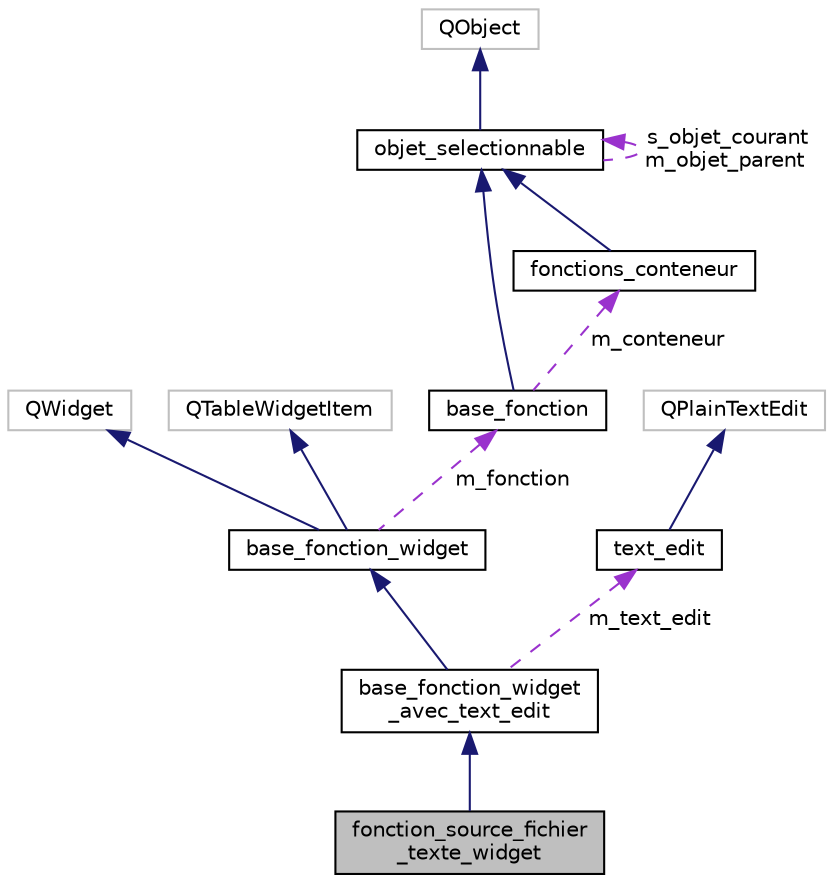 digraph "fonction_source_fichier_texte_widget"
{
  edge [fontname="Helvetica",fontsize="10",labelfontname="Helvetica",labelfontsize="10"];
  node [fontname="Helvetica",fontsize="10",shape=record];
  Node5 [label="fonction_source_fichier\l_texte_widget",height=0.2,width=0.4,color="black", fillcolor="grey75", style="filled", fontcolor="black"];
  Node6 -> Node5 [dir="back",color="midnightblue",fontsize="10",style="solid",fontname="Helvetica"];
  Node6 [label="base_fonction_widget\l_avec_text_edit",height=0.2,width=0.4,color="black", fillcolor="white", style="filled",URL="$classbase__fonction__widget__avec__text__edit.html"];
  Node7 -> Node6 [dir="back",color="midnightblue",fontsize="10",style="solid",fontname="Helvetica"];
  Node7 [label="base_fonction_widget",height=0.2,width=0.4,color="black", fillcolor="white", style="filled",URL="$classbase__fonction__widget.html"];
  Node8 -> Node7 [dir="back",color="midnightblue",fontsize="10",style="solid",fontname="Helvetica"];
  Node8 [label="QWidget",height=0.2,width=0.4,color="grey75", fillcolor="white", style="filled"];
  Node9 -> Node7 [dir="back",color="midnightblue",fontsize="10",style="solid",fontname="Helvetica"];
  Node9 [label="QTableWidgetItem",height=0.2,width=0.4,color="grey75", fillcolor="white", style="filled"];
  Node10 -> Node7 [dir="back",color="darkorchid3",fontsize="10",style="dashed",label=" m_fonction" ,fontname="Helvetica"];
  Node10 [label="base_fonction",height=0.2,width=0.4,color="black", fillcolor="white", style="filled",URL="$classbase__fonction.html",tooltip="Classe décrivant une fonction de conversion d&#39;un texte. "];
  Node11 -> Node10 [dir="back",color="midnightblue",fontsize="10",style="solid",fontname="Helvetica"];
  Node11 [label="objet_selectionnable",height=0.2,width=0.4,color="black", fillcolor="white", style="filled",URL="$classobjet__selectionnable.html"];
  Node12 -> Node11 [dir="back",color="midnightblue",fontsize="10",style="solid",fontname="Helvetica"];
  Node12 [label="QObject",height=0.2,width=0.4,color="grey75", fillcolor="white", style="filled"];
  Node11 -> Node11 [dir="back",color="darkorchid3",fontsize="10",style="dashed",label=" s_objet_courant\nm_objet_parent" ,fontname="Helvetica"];
  Node13 -> Node10 [dir="back",color="darkorchid3",fontsize="10",style="dashed",label=" m_conteneur" ,fontname="Helvetica"];
  Node13 [label="fonctions_conteneur",height=0.2,width=0.4,color="black", fillcolor="white", style="filled",URL="$classfonctions__conteneur.html"];
  Node11 -> Node13 [dir="back",color="midnightblue",fontsize="10",style="solid",fontname="Helvetica"];
  Node14 -> Node6 [dir="back",color="darkorchid3",fontsize="10",style="dashed",label=" m_text_edit" ,fontname="Helvetica"];
  Node14 [label="text_edit",height=0.2,width=0.4,color="black", fillcolor="white", style="filled",URL="$classtext__edit.html"];
  Node15 -> Node14 [dir="back",color="midnightblue",fontsize="10",style="solid",fontname="Helvetica"];
  Node15 [label="QPlainTextEdit",height=0.2,width=0.4,color="grey75", fillcolor="white", style="filled"];
}
